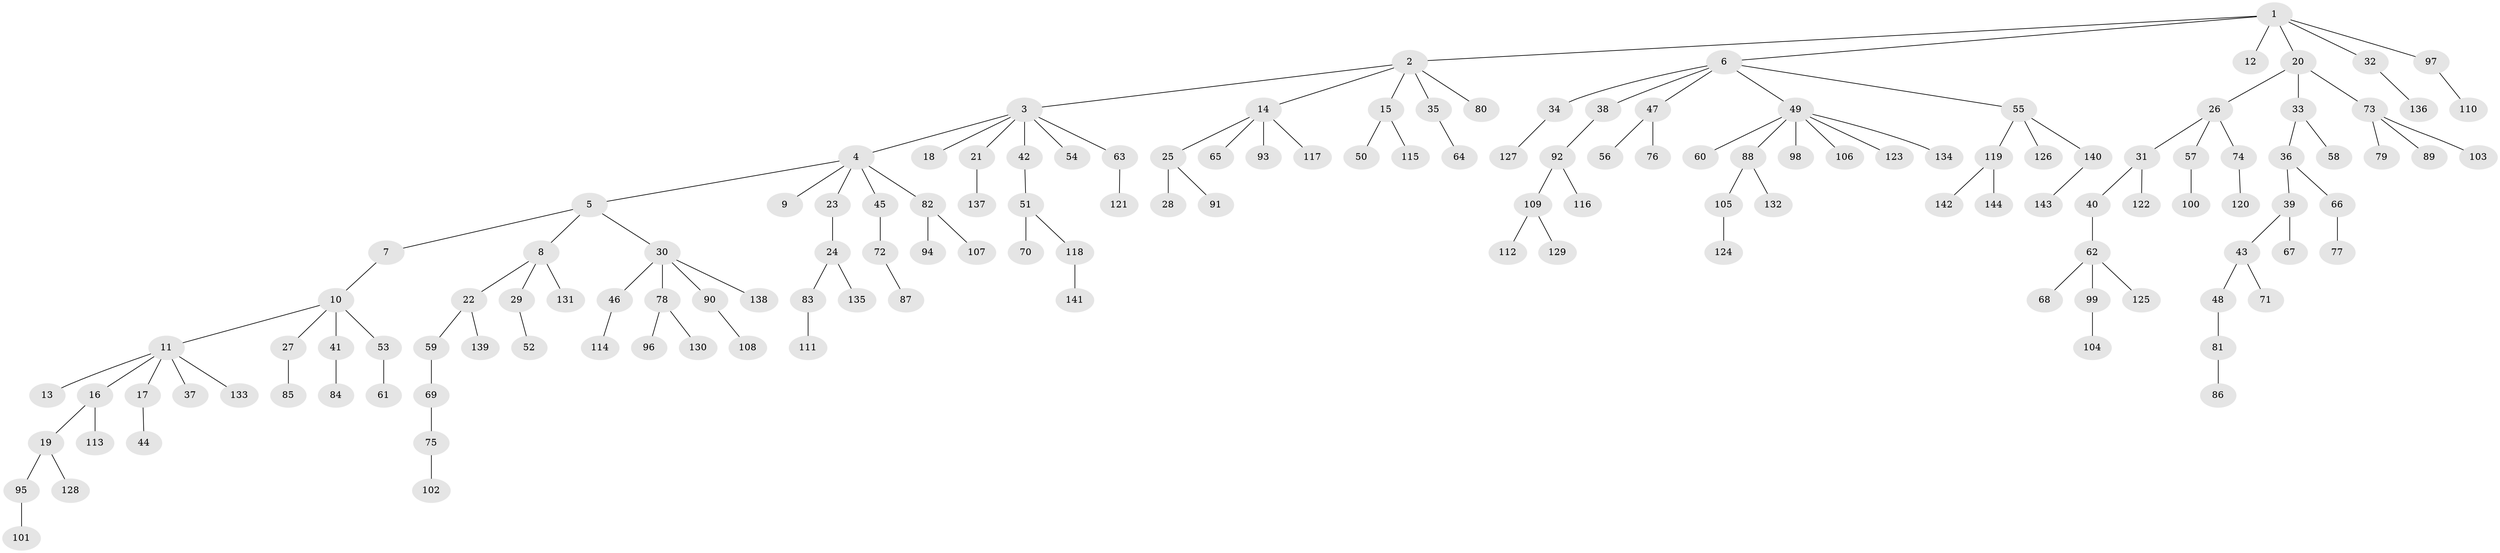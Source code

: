 // Generated by graph-tools (version 1.1) at 2025/15/03/09/25 04:15:30]
// undirected, 144 vertices, 143 edges
graph export_dot {
graph [start="1"]
  node [color=gray90,style=filled];
  1;
  2;
  3;
  4;
  5;
  6;
  7;
  8;
  9;
  10;
  11;
  12;
  13;
  14;
  15;
  16;
  17;
  18;
  19;
  20;
  21;
  22;
  23;
  24;
  25;
  26;
  27;
  28;
  29;
  30;
  31;
  32;
  33;
  34;
  35;
  36;
  37;
  38;
  39;
  40;
  41;
  42;
  43;
  44;
  45;
  46;
  47;
  48;
  49;
  50;
  51;
  52;
  53;
  54;
  55;
  56;
  57;
  58;
  59;
  60;
  61;
  62;
  63;
  64;
  65;
  66;
  67;
  68;
  69;
  70;
  71;
  72;
  73;
  74;
  75;
  76;
  77;
  78;
  79;
  80;
  81;
  82;
  83;
  84;
  85;
  86;
  87;
  88;
  89;
  90;
  91;
  92;
  93;
  94;
  95;
  96;
  97;
  98;
  99;
  100;
  101;
  102;
  103;
  104;
  105;
  106;
  107;
  108;
  109;
  110;
  111;
  112;
  113;
  114;
  115;
  116;
  117;
  118;
  119;
  120;
  121;
  122;
  123;
  124;
  125;
  126;
  127;
  128;
  129;
  130;
  131;
  132;
  133;
  134;
  135;
  136;
  137;
  138;
  139;
  140;
  141;
  142;
  143;
  144;
  1 -- 2;
  1 -- 6;
  1 -- 12;
  1 -- 20;
  1 -- 32;
  1 -- 97;
  2 -- 3;
  2 -- 14;
  2 -- 15;
  2 -- 35;
  2 -- 80;
  3 -- 4;
  3 -- 18;
  3 -- 21;
  3 -- 42;
  3 -- 54;
  3 -- 63;
  4 -- 5;
  4 -- 9;
  4 -- 23;
  4 -- 45;
  4 -- 82;
  5 -- 7;
  5 -- 8;
  5 -- 30;
  6 -- 34;
  6 -- 38;
  6 -- 47;
  6 -- 49;
  6 -- 55;
  7 -- 10;
  8 -- 22;
  8 -- 29;
  8 -- 131;
  10 -- 11;
  10 -- 27;
  10 -- 41;
  10 -- 53;
  11 -- 13;
  11 -- 16;
  11 -- 17;
  11 -- 37;
  11 -- 133;
  14 -- 25;
  14 -- 65;
  14 -- 93;
  14 -- 117;
  15 -- 50;
  15 -- 115;
  16 -- 19;
  16 -- 113;
  17 -- 44;
  19 -- 95;
  19 -- 128;
  20 -- 26;
  20 -- 33;
  20 -- 73;
  21 -- 137;
  22 -- 59;
  22 -- 139;
  23 -- 24;
  24 -- 83;
  24 -- 135;
  25 -- 28;
  25 -- 91;
  26 -- 31;
  26 -- 57;
  26 -- 74;
  27 -- 85;
  29 -- 52;
  30 -- 46;
  30 -- 78;
  30 -- 90;
  30 -- 138;
  31 -- 40;
  31 -- 122;
  32 -- 136;
  33 -- 36;
  33 -- 58;
  34 -- 127;
  35 -- 64;
  36 -- 39;
  36 -- 66;
  38 -- 92;
  39 -- 43;
  39 -- 67;
  40 -- 62;
  41 -- 84;
  42 -- 51;
  43 -- 48;
  43 -- 71;
  45 -- 72;
  46 -- 114;
  47 -- 56;
  47 -- 76;
  48 -- 81;
  49 -- 60;
  49 -- 88;
  49 -- 98;
  49 -- 106;
  49 -- 123;
  49 -- 134;
  51 -- 70;
  51 -- 118;
  53 -- 61;
  55 -- 119;
  55 -- 126;
  55 -- 140;
  57 -- 100;
  59 -- 69;
  62 -- 68;
  62 -- 99;
  62 -- 125;
  63 -- 121;
  66 -- 77;
  69 -- 75;
  72 -- 87;
  73 -- 79;
  73 -- 89;
  73 -- 103;
  74 -- 120;
  75 -- 102;
  78 -- 96;
  78 -- 130;
  81 -- 86;
  82 -- 94;
  82 -- 107;
  83 -- 111;
  88 -- 105;
  88 -- 132;
  90 -- 108;
  92 -- 109;
  92 -- 116;
  95 -- 101;
  97 -- 110;
  99 -- 104;
  105 -- 124;
  109 -- 112;
  109 -- 129;
  118 -- 141;
  119 -- 142;
  119 -- 144;
  140 -- 143;
}
